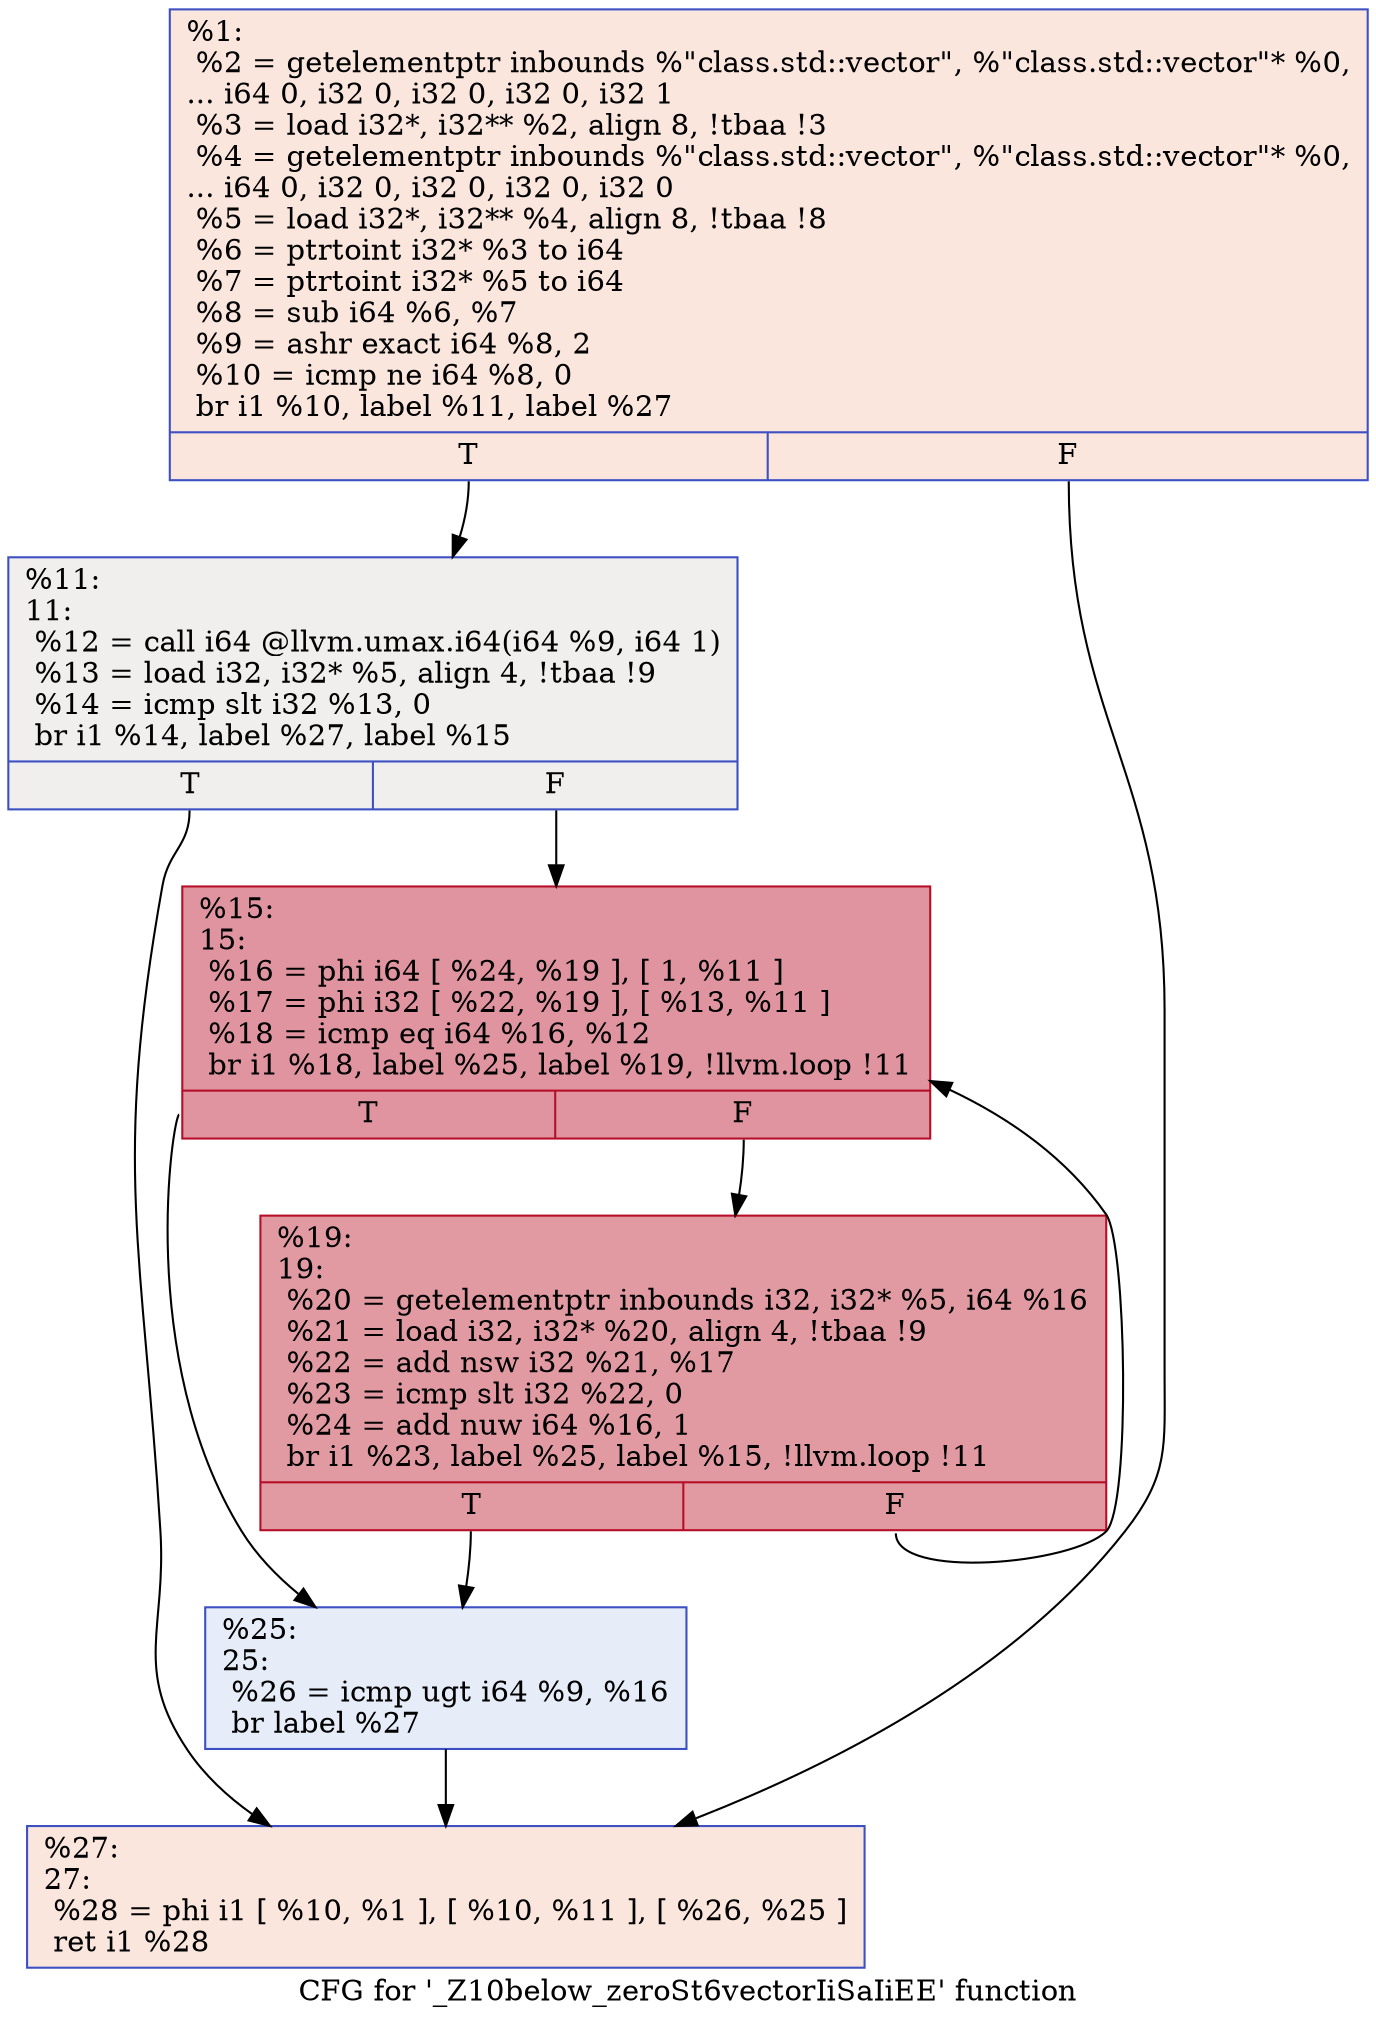 digraph "CFG for '_Z10below_zeroSt6vectorIiSaIiEE' function" {
	label="CFG for '_Z10below_zeroSt6vectorIiSaIiEE' function";

	Node0x5571c1604fb0 [shape=record,color="#3d50c3ff", style=filled, fillcolor="#f3c7b170",label="{%1:\l  %2 = getelementptr inbounds %\"class.std::vector\", %\"class.std::vector\"* %0,\l... i64 0, i32 0, i32 0, i32 0, i32 1\l  %3 = load i32*, i32** %2, align 8, !tbaa !3\l  %4 = getelementptr inbounds %\"class.std::vector\", %\"class.std::vector\"* %0,\l... i64 0, i32 0, i32 0, i32 0, i32 0\l  %5 = load i32*, i32** %4, align 8, !tbaa !8\l  %6 = ptrtoint i32* %3 to i64\l  %7 = ptrtoint i32* %5 to i64\l  %8 = sub i64 %6, %7\l  %9 = ashr exact i64 %8, 2\l  %10 = icmp ne i64 %8, 0\l  br i1 %10, label %11, label %27\l|{<s0>T|<s1>F}}"];
	Node0x5571c1604fb0:s0 -> Node0x5571c1606460;
	Node0x5571c1604fb0:s1 -> Node0x5571c1606980;
	Node0x5571c1606460 [shape=record,color="#3d50c3ff", style=filled, fillcolor="#e0dbd870",label="{%11:\l11:                                               \l  %12 = call i64 @llvm.umax.i64(i64 %9, i64 1)\l  %13 = load i32, i32* %5, align 4, !tbaa !9\l  %14 = icmp slt i32 %13, 0\l  br i1 %14, label %27, label %15\l|{<s0>T|<s1>F}}"];
	Node0x5571c1606460:s0 -> Node0x5571c1606980;
	Node0x5571c1606460:s1 -> Node0x5571c1606f20;
	Node0x5571c1606f20 [shape=record,color="#b70d28ff", style=filled, fillcolor="#b70d2870",label="{%15:\l15:                                               \l  %16 = phi i64 [ %24, %19 ], [ 1, %11 ]\l  %17 = phi i32 [ %22, %19 ], [ %13, %11 ]\l  %18 = icmp eq i64 %16, %12\l  br i1 %18, label %25, label %19, !llvm.loop !11\l|{<s0>T|<s1>F}}"];
	Node0x5571c1606f20:s0 -> Node0x5571c16072f0;
	Node0x5571c1606f20:s1 -> Node0x5571c1607090;
	Node0x5571c1607090 [shape=record,color="#b70d28ff", style=filled, fillcolor="#bb1b2c70",label="{%19:\l19:                                               \l  %20 = getelementptr inbounds i32, i32* %5, i64 %16\l  %21 = load i32, i32* %20, align 4, !tbaa !9\l  %22 = add nsw i32 %21, %17\l  %23 = icmp slt i32 %22, 0\l  %24 = add nuw i64 %16, 1\l  br i1 %23, label %25, label %15, !llvm.loop !11\l|{<s0>T|<s1>F}}"];
	Node0x5571c1607090:s0 -> Node0x5571c16072f0;
	Node0x5571c1607090:s1 -> Node0x5571c1606f20;
	Node0x5571c16072f0 [shape=record,color="#3d50c3ff", style=filled, fillcolor="#c7d7f070",label="{%25:\l25:                                               \l  %26 = icmp ugt i64 %9, %16\l  br label %27\l}"];
	Node0x5571c16072f0 -> Node0x5571c1606980;
	Node0x5571c1606980 [shape=record,color="#3d50c3ff", style=filled, fillcolor="#f3c7b170",label="{%27:\l27:                                               \l  %28 = phi i1 [ %10, %1 ], [ %10, %11 ], [ %26, %25 ]\l  ret i1 %28\l}"];
}
